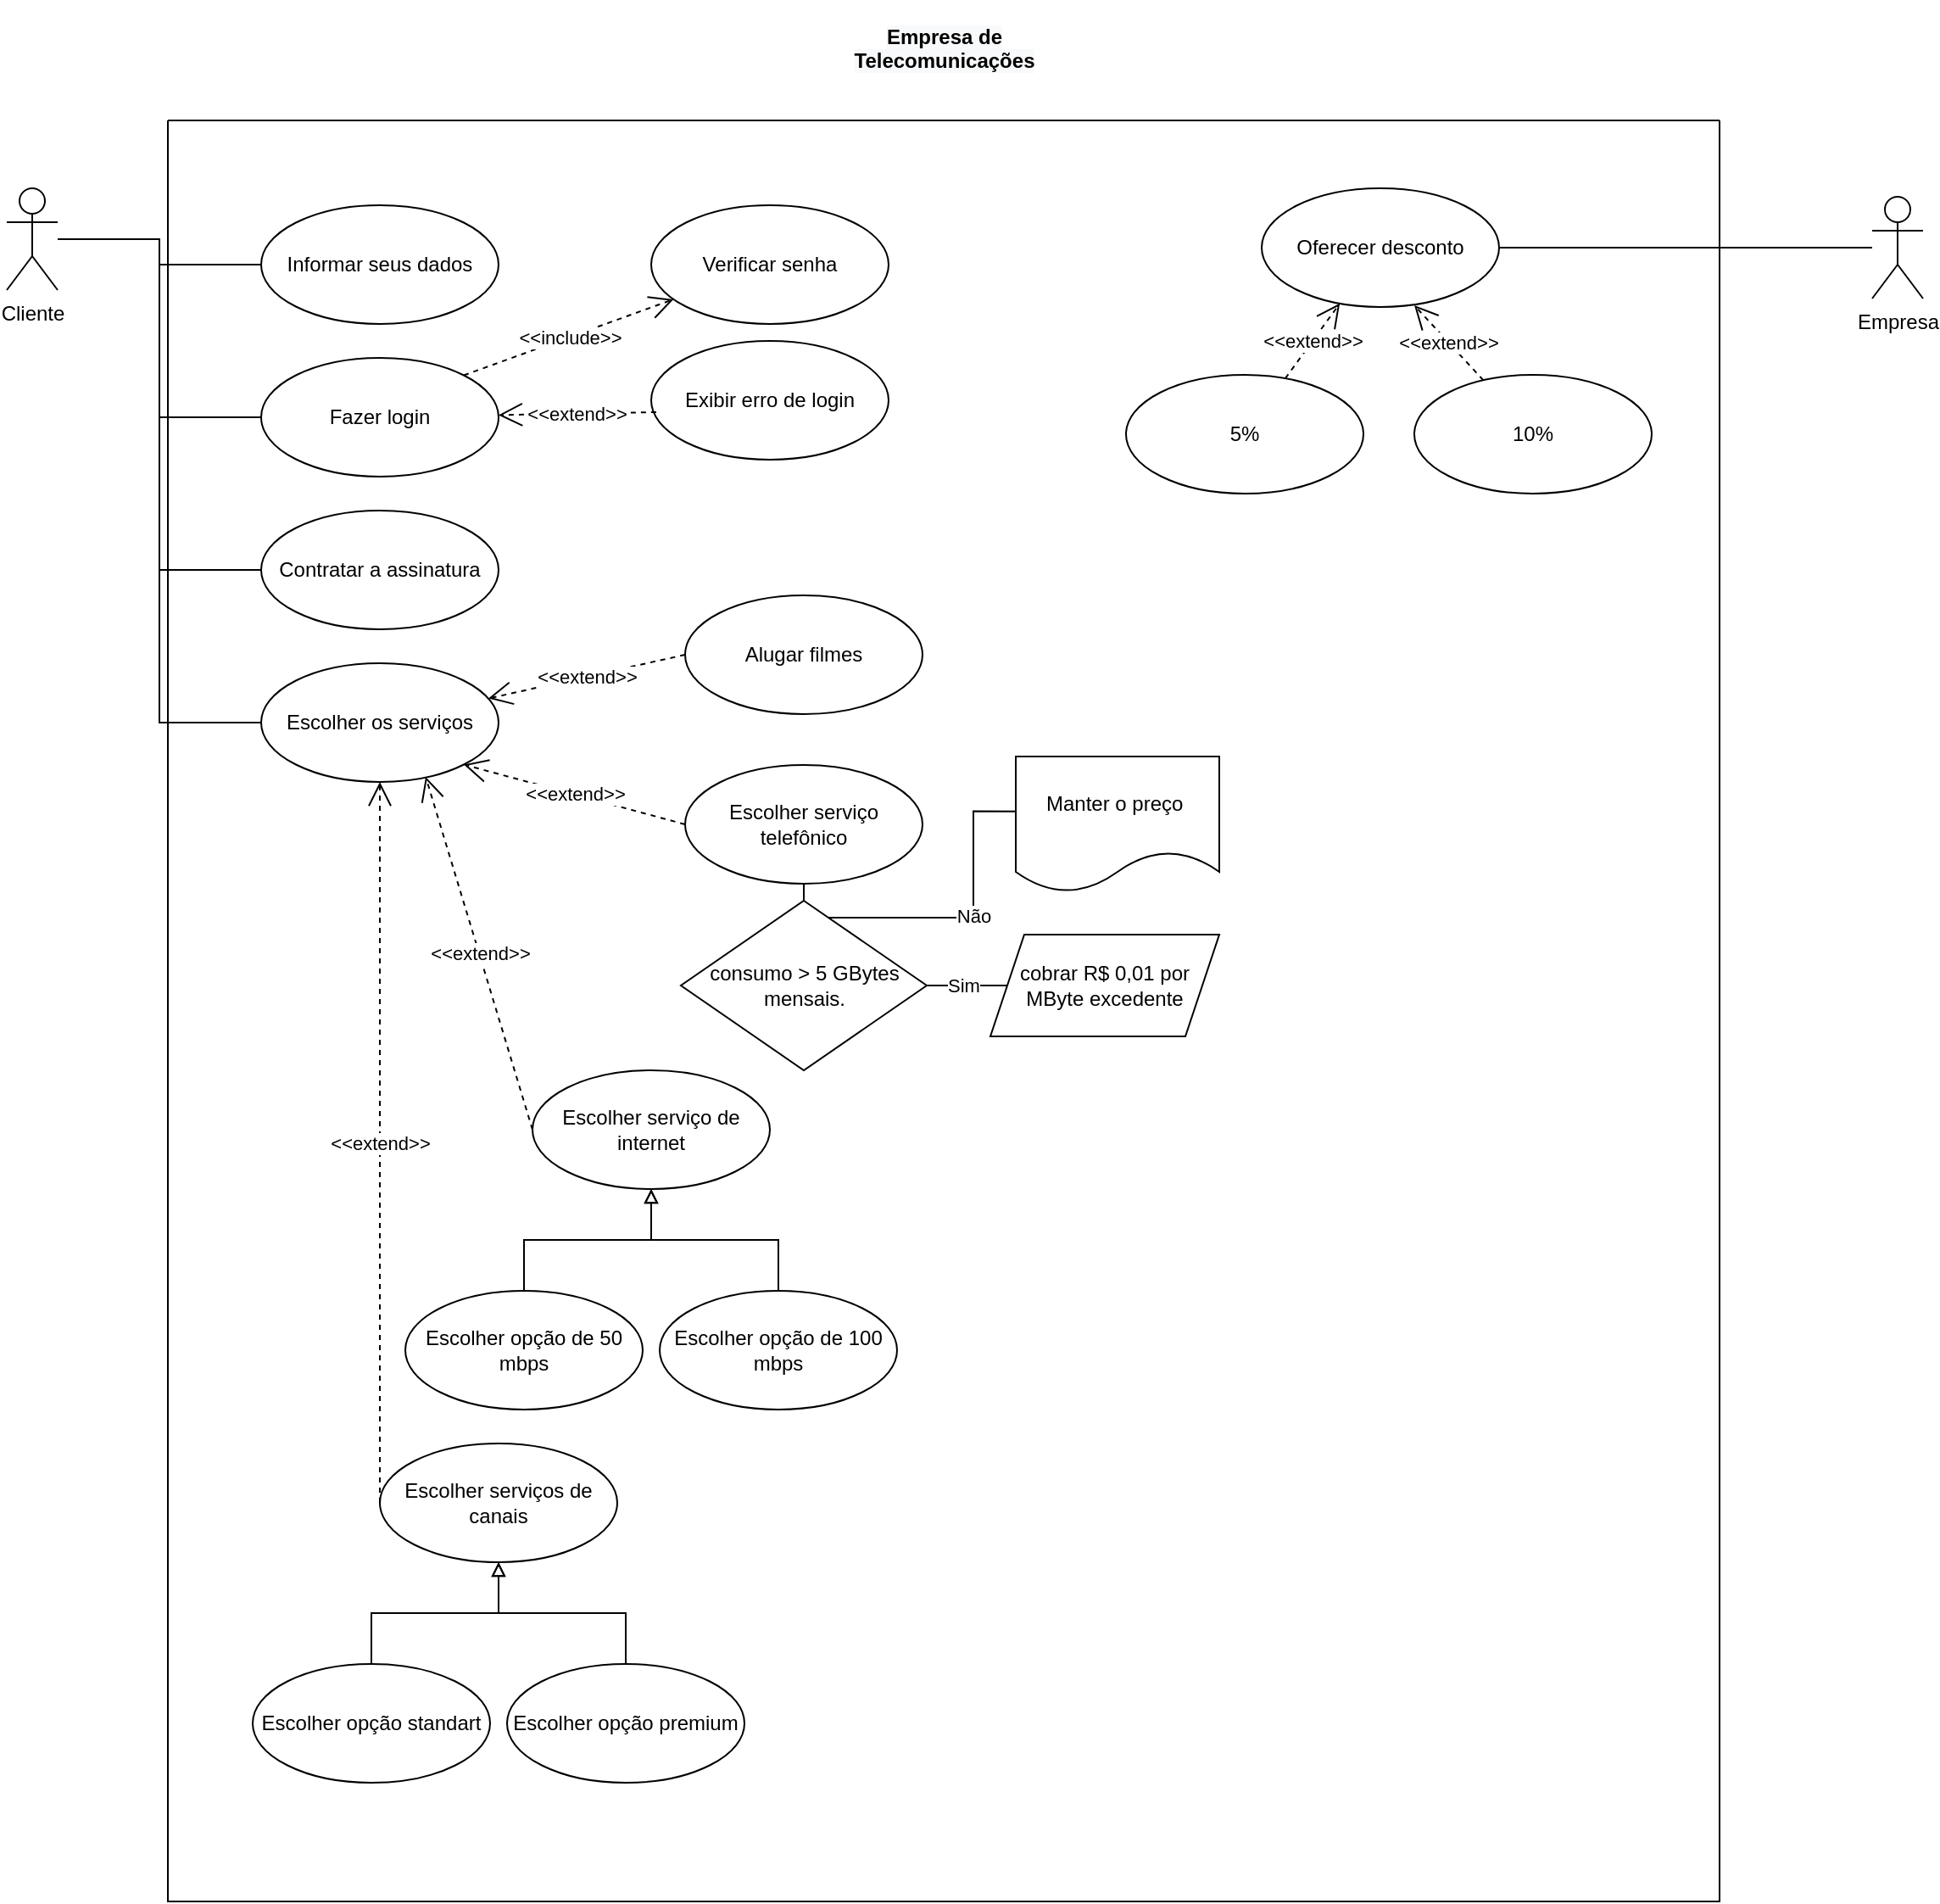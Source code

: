 <mxfile version="18.2.0" type="google"><diagram id="s71JgeWdnTZmxl-k4vBX" name="Page-1"><mxGraphModel grid="1" page="1" gridSize="10" guides="1" tooltips="1" connect="1" arrows="1" fold="1" pageScale="1" pageWidth="827" pageHeight="1169" math="0" shadow="0"><root><mxCell id="0"/><mxCell id="1" parent="0"/><mxCell id="xyy9nKKjUEVHFDoJkcE7-3" value=" " style="swimlane;startSize=0;" vertex="1" parent="1"><mxGeometry x="135" y="100" width="915" height="1050" as="geometry"/></mxCell><mxCell id="xyy9nKKjUEVHFDoJkcE7-23" value="Informar seus dados" style="ellipse;whiteSpace=wrap;html=1;" vertex="1" parent="xyy9nKKjUEVHFDoJkcE7-3"><mxGeometry x="55" y="50" width="140" height="70" as="geometry"/></mxCell><mxCell id="xyy9nKKjUEVHFDoJkcE7-24" value="Fazer login" style="ellipse;whiteSpace=wrap;html=1;" vertex="1" parent="xyy9nKKjUEVHFDoJkcE7-3"><mxGeometry x="55" y="140" width="140" height="70" as="geometry"/></mxCell><mxCell id="xyy9nKKjUEVHFDoJkcE7-25" value="&lt;div&gt;Contratar a assinatura&lt;/div&gt;" style="ellipse;whiteSpace=wrap;html=1;" vertex="1" parent="xyy9nKKjUEVHFDoJkcE7-3"><mxGeometry x="55" y="230" width="140" height="70" as="geometry"/></mxCell><mxCell id="xyy9nKKjUEVHFDoJkcE7-26" value="Escolher os serviços" style="ellipse;whiteSpace=wrap;html=1;" vertex="1" parent="xyy9nKKjUEVHFDoJkcE7-3"><mxGeometry x="55" y="320" width="140" height="70" as="geometry"/></mxCell><mxCell id="xyy9nKKjUEVHFDoJkcE7-33" value="Verificar senha" style="ellipse;whiteSpace=wrap;html=1;" vertex="1" parent="xyy9nKKjUEVHFDoJkcE7-3"><mxGeometry x="285" y="50" width="140" height="70" as="geometry"/></mxCell><mxCell id="xyy9nKKjUEVHFDoJkcE7-34" value="Exibir erro de login" style="ellipse;whiteSpace=wrap;html=1;" vertex="1" parent="xyy9nKKjUEVHFDoJkcE7-3"><mxGeometry x="285" y="130" width="140" height="70" as="geometry"/></mxCell><mxCell id="xyy9nKKjUEVHFDoJkcE7-36" value="&amp;lt;&amp;lt;include&amp;gt;&amp;gt;" style="endArrow=open;dashed=1;endFill=0;endSize=12;html=1;rounded=0;exitX=1;exitY=0;exitDx=0;exitDy=0;" edge="1" parent="xyy9nKKjUEVHFDoJkcE7-3" source="xyy9nKKjUEVHFDoJkcE7-24" target="xyy9nKKjUEVHFDoJkcE7-33"><mxGeometry width="160" relative="1" as="geometry"><mxPoint x="195" y="140" as="sourcePoint"/><mxPoint x="355" y="140" as="targetPoint"/></mxGeometry></mxCell><mxCell id="xyy9nKKjUEVHFDoJkcE7-37" value="&amp;lt;&amp;lt;extend&amp;gt;&amp;gt;" style="endArrow=open;dashed=1;endFill=0;endSize=12;html=1;rounded=0;exitX=0.021;exitY=0.6;exitDx=0;exitDy=0;exitPerimeter=0;" edge="1" parent="xyy9nKKjUEVHFDoJkcE7-3" source="xyy9nKKjUEVHFDoJkcE7-34" target="xyy9nKKjUEVHFDoJkcE7-24"><mxGeometry width="160" relative="1" as="geometry"><mxPoint x="319.497" y="260.251" as="sourcePoint"/><mxPoint x="400.503" y="219.749" as="targetPoint"/></mxGeometry></mxCell><mxCell id="xyy9nKKjUEVHFDoJkcE7-63" style="edgeStyle=orthogonalEdgeStyle;rounded=0;orthogonalLoop=1;jettySize=auto;html=1;endArrow=none;endFill=0;" edge="1" parent="xyy9nKKjUEVHFDoJkcE7-3" source="xyy9nKKjUEVHFDoJkcE7-38"><mxGeometry relative="1" as="geometry"><mxPoint x="375" y="470" as="targetPoint"/></mxGeometry></mxCell><mxCell id="xyy9nKKjUEVHFDoJkcE7-38" value="Escolher serviço telefônico" style="ellipse;whiteSpace=wrap;html=1;" vertex="1" parent="xyy9nKKjUEVHFDoJkcE7-3"><mxGeometry x="305" y="380" width="140" height="70" as="geometry"/></mxCell><mxCell id="xyy9nKKjUEVHFDoJkcE7-39" value="Escolher serviço de internet" style="ellipse;whiteSpace=wrap;html=1;" vertex="1" parent="xyy9nKKjUEVHFDoJkcE7-3"><mxGeometry x="215" y="560" width="140" height="70" as="geometry"/></mxCell><mxCell id="xyy9nKKjUEVHFDoJkcE7-40" value="Escolher serviços de canais" style="ellipse;whiteSpace=wrap;html=1;" vertex="1" parent="xyy9nKKjUEVHFDoJkcE7-3"><mxGeometry x="125" y="780" width="140" height="70" as="geometry"/></mxCell><mxCell id="xyy9nKKjUEVHFDoJkcE7-44" style="edgeStyle=orthogonalEdgeStyle;rounded=0;orthogonalLoop=1;jettySize=auto;html=1;endArrow=block;endFill=0;" edge="1" parent="xyy9nKKjUEVHFDoJkcE7-3" source="xyy9nKKjUEVHFDoJkcE7-41" target="xyy9nKKjUEVHFDoJkcE7-40"><mxGeometry relative="1" as="geometry"/></mxCell><mxCell id="xyy9nKKjUEVHFDoJkcE7-41" value="Escolher opção premium" style="ellipse;whiteSpace=wrap;html=1;" vertex="1" parent="xyy9nKKjUEVHFDoJkcE7-3"><mxGeometry x="200" y="910" width="140" height="70" as="geometry"/></mxCell><mxCell id="xyy9nKKjUEVHFDoJkcE7-43" style="edgeStyle=orthogonalEdgeStyle;rounded=0;orthogonalLoop=1;jettySize=auto;html=1;endArrow=block;endFill=0;" edge="1" parent="xyy9nKKjUEVHFDoJkcE7-3" source="xyy9nKKjUEVHFDoJkcE7-42" target="xyy9nKKjUEVHFDoJkcE7-40"><mxGeometry relative="1" as="geometry"/></mxCell><mxCell id="xyy9nKKjUEVHFDoJkcE7-42" value="Escolher opção standart" style="ellipse;whiteSpace=wrap;html=1;" vertex="1" parent="xyy9nKKjUEVHFDoJkcE7-3"><mxGeometry x="50" y="910" width="140" height="70" as="geometry"/></mxCell><mxCell id="xyy9nKKjUEVHFDoJkcE7-45" value="&amp;lt;&amp;lt;extend&amp;gt;&amp;gt;" style="endArrow=open;dashed=1;endFill=0;endSize=12;html=1;rounded=0;exitX=0;exitY=0.5;exitDx=0;exitDy=0;entryX=1;entryY=1;entryDx=0;entryDy=0;" edge="1" parent="xyy9nKKjUEVHFDoJkcE7-3" source="xyy9nKKjUEVHFDoJkcE7-38" target="xyy9nKKjUEVHFDoJkcE7-26"><mxGeometry width="160" relative="1" as="geometry"><mxPoint x="432.94" y="282" as="sourcePoint"/><mxPoint x="339.952" y="283.705" as="targetPoint"/></mxGeometry></mxCell><mxCell id="xyy9nKKjUEVHFDoJkcE7-46" value="&amp;lt;&amp;lt;extend&amp;gt;&amp;gt;" style="endArrow=open;dashed=1;endFill=0;endSize=12;html=1;rounded=0;entryX=0.693;entryY=0.957;entryDx=0;entryDy=0;entryPerimeter=0;exitX=0;exitY=0.5;exitDx=0;exitDy=0;" edge="1" parent="xyy9nKKjUEVHFDoJkcE7-3" source="xyy9nKKjUEVHFDoJkcE7-39" target="xyy9nKKjUEVHFDoJkcE7-26"><mxGeometry width="160" relative="1" as="geometry"><mxPoint x="195" y="505.25" as="sourcePoint"/><mxPoint x="154.497" y="459.999" as="targetPoint"/></mxGeometry></mxCell><mxCell id="xyy9nKKjUEVHFDoJkcE7-47" value="&amp;lt;&amp;lt;extend&amp;gt;&amp;gt;" style="endArrow=open;dashed=1;endFill=0;endSize=12;html=1;rounded=0;entryX=0.5;entryY=1;entryDx=0;entryDy=0;exitX=0;exitY=0.5;exitDx=0;exitDy=0;" edge="1" parent="xyy9nKKjUEVHFDoJkcE7-3" source="xyy9nKKjUEVHFDoJkcE7-40" target="xyy9nKKjUEVHFDoJkcE7-26"><mxGeometry width="160" relative="1" as="geometry"><mxPoint x="395.612" y="594.514" as="sourcePoint"/><mxPoint x="288.06" y="500" as="targetPoint"/></mxGeometry></mxCell><mxCell id="xyy9nKKjUEVHFDoJkcE7-52" value="Escolher opção de 50 mbps" style="ellipse;whiteSpace=wrap;html=1;" vertex="1" parent="xyy9nKKjUEVHFDoJkcE7-3"><mxGeometry x="140" y="690" width="140" height="70" as="geometry"/></mxCell><mxCell id="xyy9nKKjUEVHFDoJkcE7-53" value="Escolher opção de 100 mbps" style="ellipse;whiteSpace=wrap;html=1;" vertex="1" parent="xyy9nKKjUEVHFDoJkcE7-3"><mxGeometry x="290" y="690" width="140" height="70" as="geometry"/></mxCell><mxCell id="xyy9nKKjUEVHFDoJkcE7-54" style="edgeStyle=orthogonalEdgeStyle;rounded=0;orthogonalLoop=1;jettySize=auto;html=1;endArrow=block;endFill=0;exitX=0.5;exitY=0;exitDx=0;exitDy=0;entryX=0.5;entryY=1;entryDx=0;entryDy=0;" edge="1" parent="xyy9nKKjUEVHFDoJkcE7-3" source="xyy9nKKjUEVHFDoJkcE7-52" target="xyy9nKKjUEVHFDoJkcE7-39"><mxGeometry relative="1" as="geometry"><mxPoint x="200" y="680" as="sourcePoint"/><mxPoint x="275" y="620" as="targetPoint"/></mxGeometry></mxCell><mxCell id="xyy9nKKjUEVHFDoJkcE7-55" style="edgeStyle=orthogonalEdgeStyle;rounded=0;orthogonalLoop=1;jettySize=auto;html=1;endArrow=block;endFill=0;entryX=0.5;entryY=1;entryDx=0;entryDy=0;" edge="1" parent="xyy9nKKjUEVHFDoJkcE7-3" source="xyy9nKKjUEVHFDoJkcE7-53" target="xyy9nKKjUEVHFDoJkcE7-39"><mxGeometry relative="1" as="geometry"><mxPoint x="355" y="800" as="sourcePoint"/><mxPoint x="430" y="740" as="targetPoint"/></mxGeometry></mxCell><mxCell id="xyy9nKKjUEVHFDoJkcE7-67" value="Sim" style="edgeStyle=orthogonalEdgeStyle;rounded=0;orthogonalLoop=1;jettySize=auto;html=1;entryX=0;entryY=0.5;entryDx=0;entryDy=0;endArrow=none;endFill=0;" edge="1" parent="xyy9nKKjUEVHFDoJkcE7-3" source="xyy9nKKjUEVHFDoJkcE7-62" target="xyy9nKKjUEVHFDoJkcE7-66"><mxGeometry relative="1" as="geometry"/></mxCell><mxCell id="xyy9nKKjUEVHFDoJkcE7-71" value="Não" style="edgeStyle=orthogonalEdgeStyle;rounded=0;orthogonalLoop=1;jettySize=auto;html=1;endArrow=none;endFill=0;entryX=0.01;entryY=0.404;entryDx=0;entryDy=0;entryPerimeter=0;" edge="1" parent="xyy9nKKjUEVHFDoJkcE7-3" source="xyy9nKKjUEVHFDoJkcE7-62" target="xyy9nKKjUEVHFDoJkcE7-70"><mxGeometry relative="1" as="geometry"><Array as="points"><mxPoint x="475" y="470"/><mxPoint x="475" y="407"/></Array></mxGeometry></mxCell><mxCell id="xyy9nKKjUEVHFDoJkcE7-62" value="consumo &amp;gt;&amp;nbsp;5 GBytes mensais." style="rhombus;whiteSpace=wrap;html=1;" vertex="1" parent="xyy9nKKjUEVHFDoJkcE7-3"><mxGeometry x="302.5" y="460" width="145" height="100" as="geometry"/></mxCell><mxCell id="xyy9nKKjUEVHFDoJkcE7-66" value="cobrar R$ 0,01 por MByte excedente" style="shape=parallelogram;perimeter=parallelogramPerimeter;whiteSpace=wrap;html=1;fixedSize=1;" vertex="1" parent="xyy9nKKjUEVHFDoJkcE7-3"><mxGeometry x="485" y="480" width="135" height="60" as="geometry"/></mxCell><mxCell id="xyy9nKKjUEVHFDoJkcE7-70" value="Manter o preço&amp;nbsp;" style="shape=document;whiteSpace=wrap;html=1;boundedLbl=1;" vertex="1" parent="xyy9nKKjUEVHFDoJkcE7-3"><mxGeometry x="500" y="375" width="120" height="80" as="geometry"/></mxCell><mxCell id="xyy9nKKjUEVHFDoJkcE7-73" value="&amp;lt;&amp;lt;extend&amp;gt;&amp;gt;" style="endArrow=open;dashed=1;endFill=0;endSize=12;html=1;rounded=0;exitX=0;exitY=0.5;exitDx=0;exitDy=0;" edge="1" parent="xyy9nKKjUEVHFDoJkcE7-3" source="xyy9nKKjUEVHFDoJkcE7-74" target="xyy9nKKjUEVHFDoJkcE7-26"><mxGeometry width="160" relative="1" as="geometry"><mxPoint x="438.99" y="182" as="sourcePoint"/><mxPoint x="190.003" y="348.24" as="targetPoint"/></mxGeometry></mxCell><mxCell id="xyy9nKKjUEVHFDoJkcE7-74" value="Alugar filmes" style="ellipse;whiteSpace=wrap;html=1;" vertex="1" parent="xyy9nKKjUEVHFDoJkcE7-3"><mxGeometry x="305" y="280" width="140" height="70" as="geometry"/></mxCell><mxCell id="xyy9nKKjUEVHFDoJkcE7-75" value="Oferecer desconto" style="ellipse;whiteSpace=wrap;html=1;" vertex="1" parent="xyy9nKKjUEVHFDoJkcE7-3"><mxGeometry x="645" y="40" width="140" height="70" as="geometry"/></mxCell><mxCell id="xyy9nKKjUEVHFDoJkcE7-78" value="5%" style="ellipse;whiteSpace=wrap;html=1;" vertex="1" parent="xyy9nKKjUEVHFDoJkcE7-3"><mxGeometry x="565" y="150" width="140" height="70" as="geometry"/></mxCell><mxCell id="xyy9nKKjUEVHFDoJkcE7-113" value="10%" style="ellipse;whiteSpace=wrap;html=1;" vertex="1" parent="xyy9nKKjUEVHFDoJkcE7-3"><mxGeometry x="735" y="150" width="140" height="70" as="geometry"/></mxCell><mxCell id="xyy9nKKjUEVHFDoJkcE7-114" value="&amp;lt;&amp;lt;extend&amp;gt;&amp;gt;" style="endArrow=open;dashed=1;endFill=0;endSize=12;html=1;rounded=0;" edge="1" parent="xyy9nKKjUEVHFDoJkcE7-3" source="xyy9nKKjUEVHFDoJkcE7-78" target="xyy9nKKjUEVHFDoJkcE7-75"><mxGeometry width="160" relative="1" as="geometry"><mxPoint x="563.53" y="210" as="sourcePoint"/><mxPoint x="447.497" y="235.785" as="targetPoint"/></mxGeometry></mxCell><mxCell id="xyy9nKKjUEVHFDoJkcE7-115" value="&amp;lt;&amp;lt;extend&amp;gt;&amp;gt;" style="endArrow=open;dashed=1;endFill=0;endSize=12;html=1;rounded=0;entryX=0.643;entryY=0.986;entryDx=0;entryDy=0;entryPerimeter=0;" edge="1" parent="xyy9nKKjUEVHFDoJkcE7-3" source="xyy9nKKjUEVHFDoJkcE7-113" target="xyy9nKKjUEVHFDoJkcE7-75"><mxGeometry width="160" relative="1" as="geometry"><mxPoint x="803.922" y="262.107" as="sourcePoint"/><mxPoint x="836.078" y="217.893" as="targetPoint"/></mxGeometry></mxCell><mxCell id="xyy9nKKjUEVHFDoJkcE7-18" value="&#10;&lt;span style=&quot;color: rgb(0, 0, 0); font-family: Helvetica; font-size: 12px; font-style: normal; font-variant-ligatures: normal; font-variant-caps: normal; font-weight: 700; letter-spacing: normal; orphans: 2; text-align: center; text-indent: 0px; text-transform: none; widows: 2; word-spacing: 0px; -webkit-text-stroke-width: 0px; background-color: rgb(248, 249, 250); text-decoration-thickness: initial; text-decoration-style: initial; text-decoration-color: initial; float: none; display: inline !important;&quot;&gt;Empresa de Telecomunicações&lt;/span&gt;&#10;&#10;" style="text;html=1;strokeColor=none;fillColor=none;align=center;verticalAlign=middle;whiteSpace=wrap;rounded=0;" vertex="1" parent="1"><mxGeometry x="562.5" y="50" width="60" height="30" as="geometry"/></mxCell><mxCell id="xyy9nKKjUEVHFDoJkcE7-27" style="edgeStyle=orthogonalEdgeStyle;rounded=0;orthogonalLoop=1;jettySize=auto;html=1;endArrow=none;endFill=0;" edge="1" parent="1" source="xyy9nKKjUEVHFDoJkcE7-19" target="xyy9nKKjUEVHFDoJkcE7-23"><mxGeometry relative="1" as="geometry"/></mxCell><mxCell id="xyy9nKKjUEVHFDoJkcE7-28" style="edgeStyle=orthogonalEdgeStyle;rounded=0;orthogonalLoop=1;jettySize=auto;html=1;entryX=0;entryY=0.5;entryDx=0;entryDy=0;endArrow=none;endFill=0;" edge="1" parent="1" source="xyy9nKKjUEVHFDoJkcE7-19" target="xyy9nKKjUEVHFDoJkcE7-24"><mxGeometry relative="1" as="geometry"/></mxCell><mxCell id="xyy9nKKjUEVHFDoJkcE7-29" style="edgeStyle=orthogonalEdgeStyle;rounded=0;orthogonalLoop=1;jettySize=auto;html=1;entryX=0;entryY=0.5;entryDx=0;entryDy=0;endArrow=none;endFill=0;" edge="1" parent="1" source="xyy9nKKjUEVHFDoJkcE7-19" target="xyy9nKKjUEVHFDoJkcE7-25"><mxGeometry relative="1" as="geometry"/></mxCell><mxCell id="xyy9nKKjUEVHFDoJkcE7-30" style="edgeStyle=orthogonalEdgeStyle;rounded=0;orthogonalLoop=1;jettySize=auto;html=1;entryX=0;entryY=0.5;entryDx=0;entryDy=0;endArrow=none;endFill=0;" edge="1" parent="1" source="xyy9nKKjUEVHFDoJkcE7-19" target="xyy9nKKjUEVHFDoJkcE7-26"><mxGeometry relative="1" as="geometry"/></mxCell><mxCell id="xyy9nKKjUEVHFDoJkcE7-19" value="Cliente" style="shape=umlActor;verticalLabelPosition=bottom;verticalAlign=top;html=1;" vertex="1" parent="1"><mxGeometry x="40" y="140" width="30" height="60" as="geometry"/></mxCell><mxCell id="xyy9nKKjUEVHFDoJkcE7-76" style="edgeStyle=orthogonalEdgeStyle;rounded=0;orthogonalLoop=1;jettySize=auto;html=1;entryX=1;entryY=0.5;entryDx=0;entryDy=0;endArrow=none;endFill=0;" edge="1" parent="1" source="xyy9nKKjUEVHFDoJkcE7-20" target="xyy9nKKjUEVHFDoJkcE7-75"><mxGeometry relative="1" as="geometry"/></mxCell><mxCell id="xyy9nKKjUEVHFDoJkcE7-20" value="Empresa" style="shape=umlActor;verticalLabelPosition=bottom;verticalAlign=top;html=1;" vertex="1" parent="1"><mxGeometry x="1140" y="145" width="30" height="60" as="geometry"/></mxCell></root></mxGraphModel></diagram></mxfile>